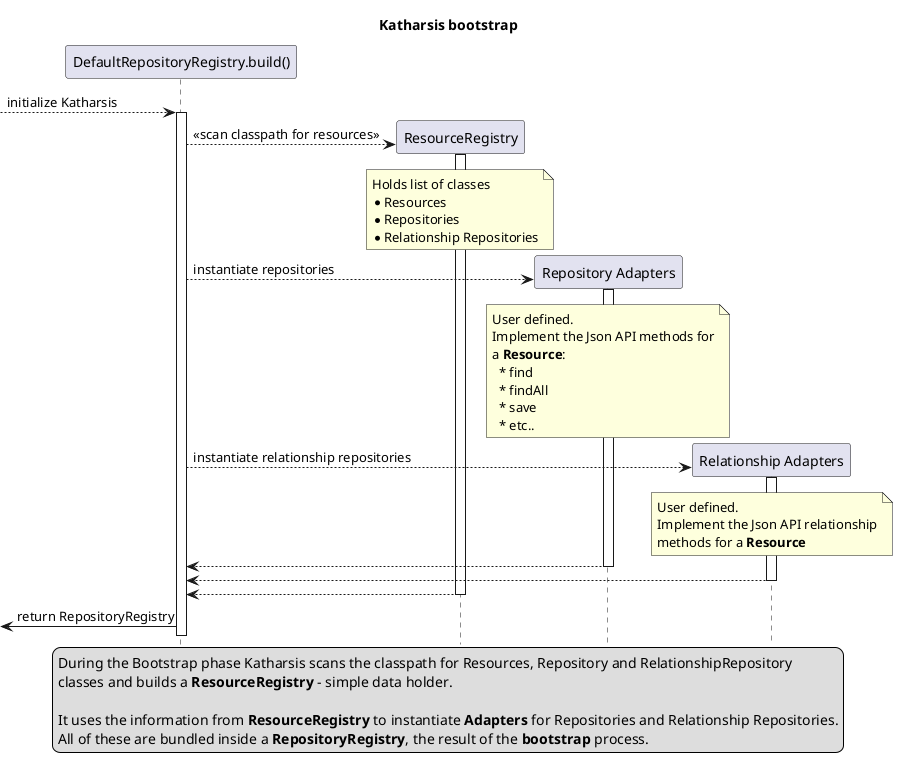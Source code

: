 @startuml

title Katharsis bootstrap

hide footbox

participant "DefaultRepositoryRegistry.build()" as RepoFactory
participant ResourceRegistry
participant "Repository Adapters" as RepoAdapters
participant "Relationship Adapters" as RelationshipAdapters


[--> RepoFactory : initialize Katharsis
activate RepoFactory

create ResourceRegistry
RepoFactory --> ResourceRegistry: << scan classpath for resources>>
activate ResourceRegistry

note over ResourceRegistry
  Holds list of classes
  * Resources
  * Repositories
  * Relationship Repositories
end note

create RepoAdapters
RepoFactory --> RepoAdapters: instantiate repositories
activate RepoAdapters

note over RepoAdapters
  User defined.
  Implement the Json API methods for
  a **Resource**:
    * find
    * findAll
    * save
    * etc..
end note


create RelationshipAdapters
RepoFactory --> RelationshipAdapters: instantiate relationship repositories
activate RelationshipAdapters

note over RelationshipAdapters
  User defined.
  Implement the Json API relationship
  methods for a **Resource**
end note

RepoFactory <-- RepoAdapters
deactivate RepoAdapters

RepoFactory <-- RelationshipAdapters
deactivate RelationshipAdapters

RepoFactory <-- ResourceRegistry
deactivate ResourceRegistry

[<- RepoFactory: return RepositoryRegistry

legend
  During the Bootstrap phase Katharsis scans the classpath for Resources, Repository and RelationshipRepository
  classes and builds a **ResourceRegistry** - simple data holder.

  It uses the information from **ResourceRegistry** to instantiate **Adapters** for Repositories and Relationship Repositories.
  All of these are bundled inside a **RepositoryRegistry**, the result of the **bootstrap** process.
end legend

@enduml
